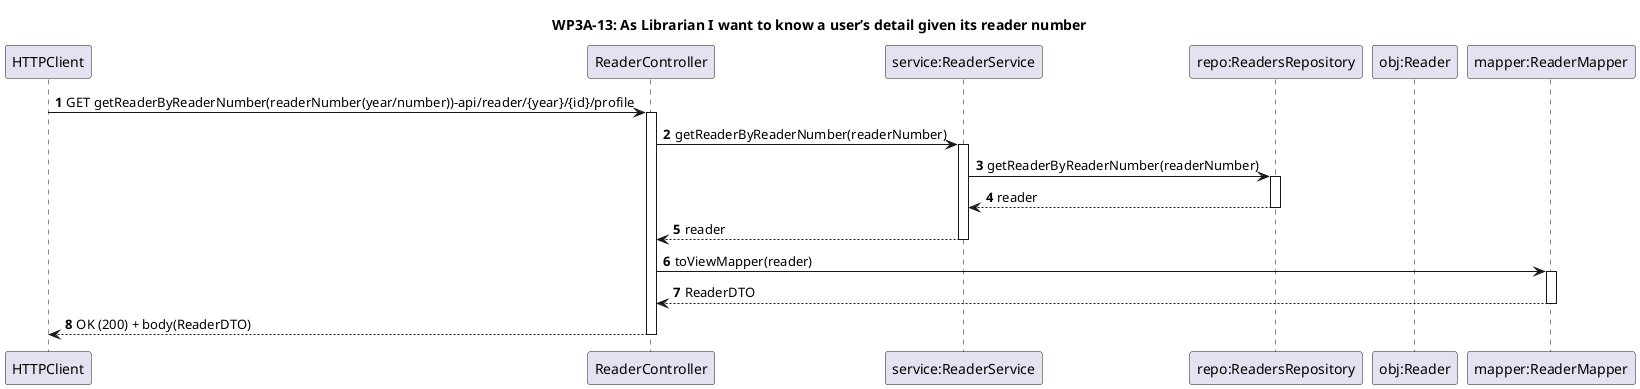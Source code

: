@startuml
'https://plantuml.com/sequence-diagram
title WP3A-13: As Librarian I want to know a user’s detail given its reader number

autonumber
autoactivate on

participant "HTTPClient" as http
participant "ReaderController" as controller
participant "service:ReaderService" as service
participant "repo:ReadersRepository" as repo
participant "obj:Reader" as obj
participant "mapper:ReaderMapper" as mapper


http -> controller: GET getReaderByReaderNumber(readerNumber(year/number))-api/reader/{year}/{id}/profile

controller -> service:getReaderByReaderNumber(readerNumber)

service -> repo: getReaderByReaderNumber(readerNumber)
repo --> service: reader


service --> controller: reader

controller -> mapper: toViewMapper(reader)
mapper --> controller: ReaderDTO
controller --> http: OK (200) + body(ReaderDTO)





@enduml
